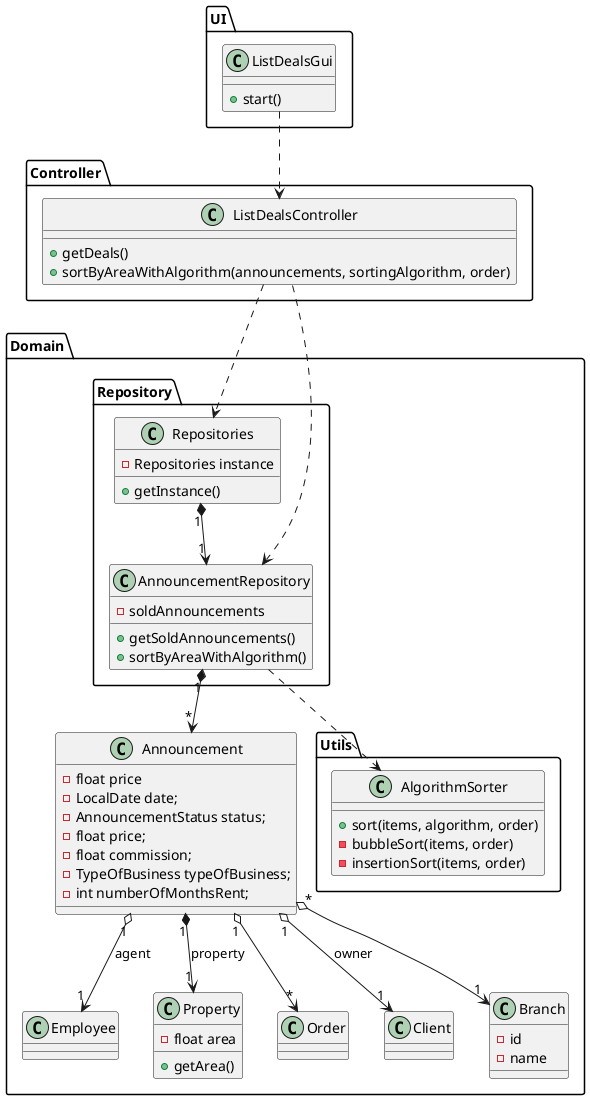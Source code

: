 @startuml
'skinparam monochrome true
'skinparam packageStyle rectangle
'skinparam shadowing false
'skinparam linetype polyline
'skinparam linetype orto
'skinparam classAttributeIconSize 0

package UI {
    class ListDealsGui{
        +start()
    }
}

package Controller {
    class ListDealsController{
        +getDeals()
        +sortByAreaWithAlgorithm(announcements, sortingAlgorithm, order)
    }
}

package Domain{
    class Announcement{
       -float price
       -LocalDate date;
       -AnnouncementStatus status;
       -float price;
       -float commission;
       -TypeOfBusiness typeOfBusiness;
       -int numberOfMonthsRent;
    }

    class Employee{

    }

    class Property{
    -float area
    +getArea()
    }

    class Order{

    }
    class Client{

    }
    class Branch{
        -id
        -name
    }

package Repository{
    class Repositories{
        -Repositories instance
        +getInstance()
    }
    class AnnouncementRepository{
        -soldAnnouncements
        +getSoldAnnouncements()
        +sortByAreaWithAlgorithm()
    }

}

package Utils{
    class AlgorithmSorter{
        +sort(items, algorithm, order)
        -bubbleSort(items, order)
        -insertionSort(items, order)
    }
}

}


ListDealsGui -[dashed]-> ListDealsController
ListDealsController -[dashed]-> Repositories
ListDealsController -[dashed]-> AnnouncementRepository


Announcement "1" *--> "1" Property: property
Announcement "1" o--> "1" Employee: agent
Announcement "1" o--> "1" Client: owner
Announcement "1" o--> "*" Order
Announcement "*" o--> "1" Branch

Repositories "1" *--> "1" AnnouncementRepository


AnnouncementRepository "1" *--> "*" Announcement
AnnouncementRepository -[dashed]-> AlgorithmSorter




@enduml










'left to right direction
'
'class ApplicationSession
'{
'    + static getInstance()
'    + getCurrentSession()
'}
'
'class UserSession
'{
'    + getUserEmail()
'}
'
'class Employee {
'    - name
'    - email
'    - position
'    - phone
'}
'
'class Task {
'    - String reference
'    - String description
'    - String informalDescription
'    - String technicalDescription
'    - Integer duration
'    - Double cost
'
'    + Task(reference, description,\ninformalDescription, technicalDescription,\nduration, cost, createdBy, taskCategory)
'}
'
'class TaskCategory {
'    - String description
'
'    + TaskCategory(description)
'}
'
'class Organization {
'    - String name
'    - String vatNumber
'    - String website
'    - String phone
'    - String email
'
'    - addTask(task)
'    - validateTask(task)
'    + anyEmployeeHasEmail(email)
'    + Organization(name, vatNumber, webSite, phone, email, postalAddress, manager)
'    + createTask(reference, description, informalDesccription,\ntechnicalDescription, duration, cost, taskCategoryDescription)
'    - getEmployeeByEmail(email)
'
''  +saveTask(task)
'}
'
'class TaskCategoryRepository {
'    + getTaskCategoryByDescription(description)
'}
'
'class OrganizationRepository {
'    + getOrganizationByEmployeeEmail(email)
'}
'
'class Repositories {
'    - Repositories()
'    + getInstance() : Repositories
'    + getTaskCategoryRepository()
'    + getOrganizationRepository()
'}
'
'class CreateTaskController {
'    + CreateTaskController(organizationRepository, taskCategoryRepository)
'    + getTaskCategories()
'    + createTask(userEmail, reference, description,\ninformalDescription, technicalDescription,\nduration, cost, categoryDescription)
'    - getTaskCategoryByDescription(taskCategoryDescription)
'    - getEmployeeFromSession()
'}
'
'note right of CreateTaskController
'    - userEmail is obtained
'    from the user session
'    - categoryDescription
'    is retrieved from selected data
'end note
'
'note bottom of TaskCategoryRepository
'    - used for displaying
'    the category list
'end note
'
'class CreateTaskUI {
'}
'
'Repositories -> Repositories : instance
'ApplicationSession -> ApplicationSession : instance
'
'CreateTaskUI .> CreateTaskController
'
'CreateTaskController .> Repositories : repositories
'
'Repositories -> "1" TaskCategoryRepository
'
'CreateTaskController ..> TaskCategory
'CreateTaskController ..> OrganizationRepository : organizationRepository
'CreateTaskController ..> TaskCategoryRepository : TaskCategoryRepository
'
'Repositories --> "1" OrganizationRepository
'
'OrganizationRepository --> "*" Organization
'ApplicationSession --> "1" UserSession : userSession
'
'CreateTaskController ..> "1" Organization : organization
'CreateTaskController ..> ApplicationSession
'CreateTaskController ..> UserSession
'Task "*" --> "1" TaskCategory : taskCategory
'TaskCategoryRepository "1" --> "*" TaskCategory : taskCategory
'Organization "1" --> "*" Task : tasks
'Task --> Employee : createdBy
'
'Organization --> "*" Employee : employs

@enduml